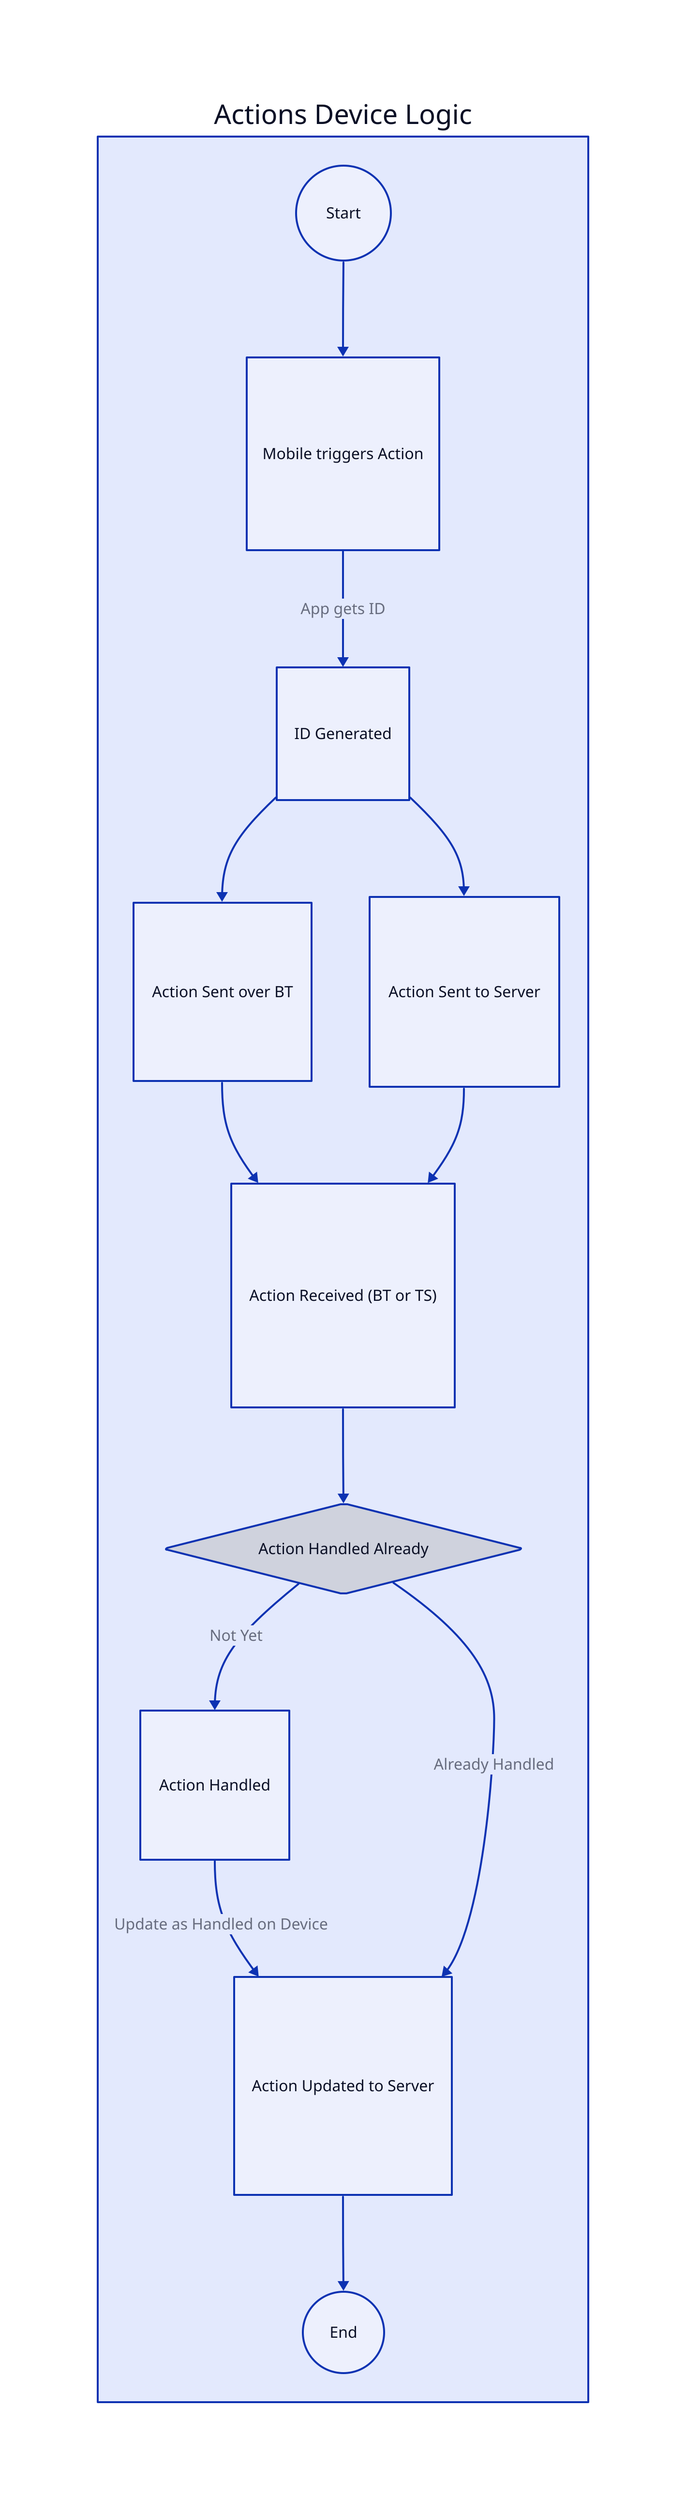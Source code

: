 
Actions Device Logic {
  start: Start {
    shape: circle
  }
  end: End {
    shape: circle
  }
  actionIntent: Mobile triggers Action {
    shape: square
  }
  actionID: ID Generated {
    shape: square
  }
  actionSentBT: Action Sent over BT {
    shape: square
  }
  actionSentTS: Action Sent to Server {
    shape: square
  }
  actionReceived: Action Received (BT or TS) {
    shape: square
  }
  actionHandledCheck: Action Handled Already {
    shape: diamond
  }
  actionHandle: Action Handled {
    shape: square
  }
  actionUpdate: Action Updated to Server {
    shape: square
  }

  start -> actionIntent
  actionIntent -> actionID: App gets ID
  actionID -> actionSentBT
  actionID -> actionSentTS
  actionSentBT -> actionReceived
  actionSentTS -> actionReceived
  actionReceived -> actionHandledCheck
  actionHandledCheck -> actionHandle: Not Yet
  actionHandle -> actionUpdate: Update as Handled on Device
  actionHandledCheck -> actionUpdate: Already Handled
  actionUpdate -> end
}
